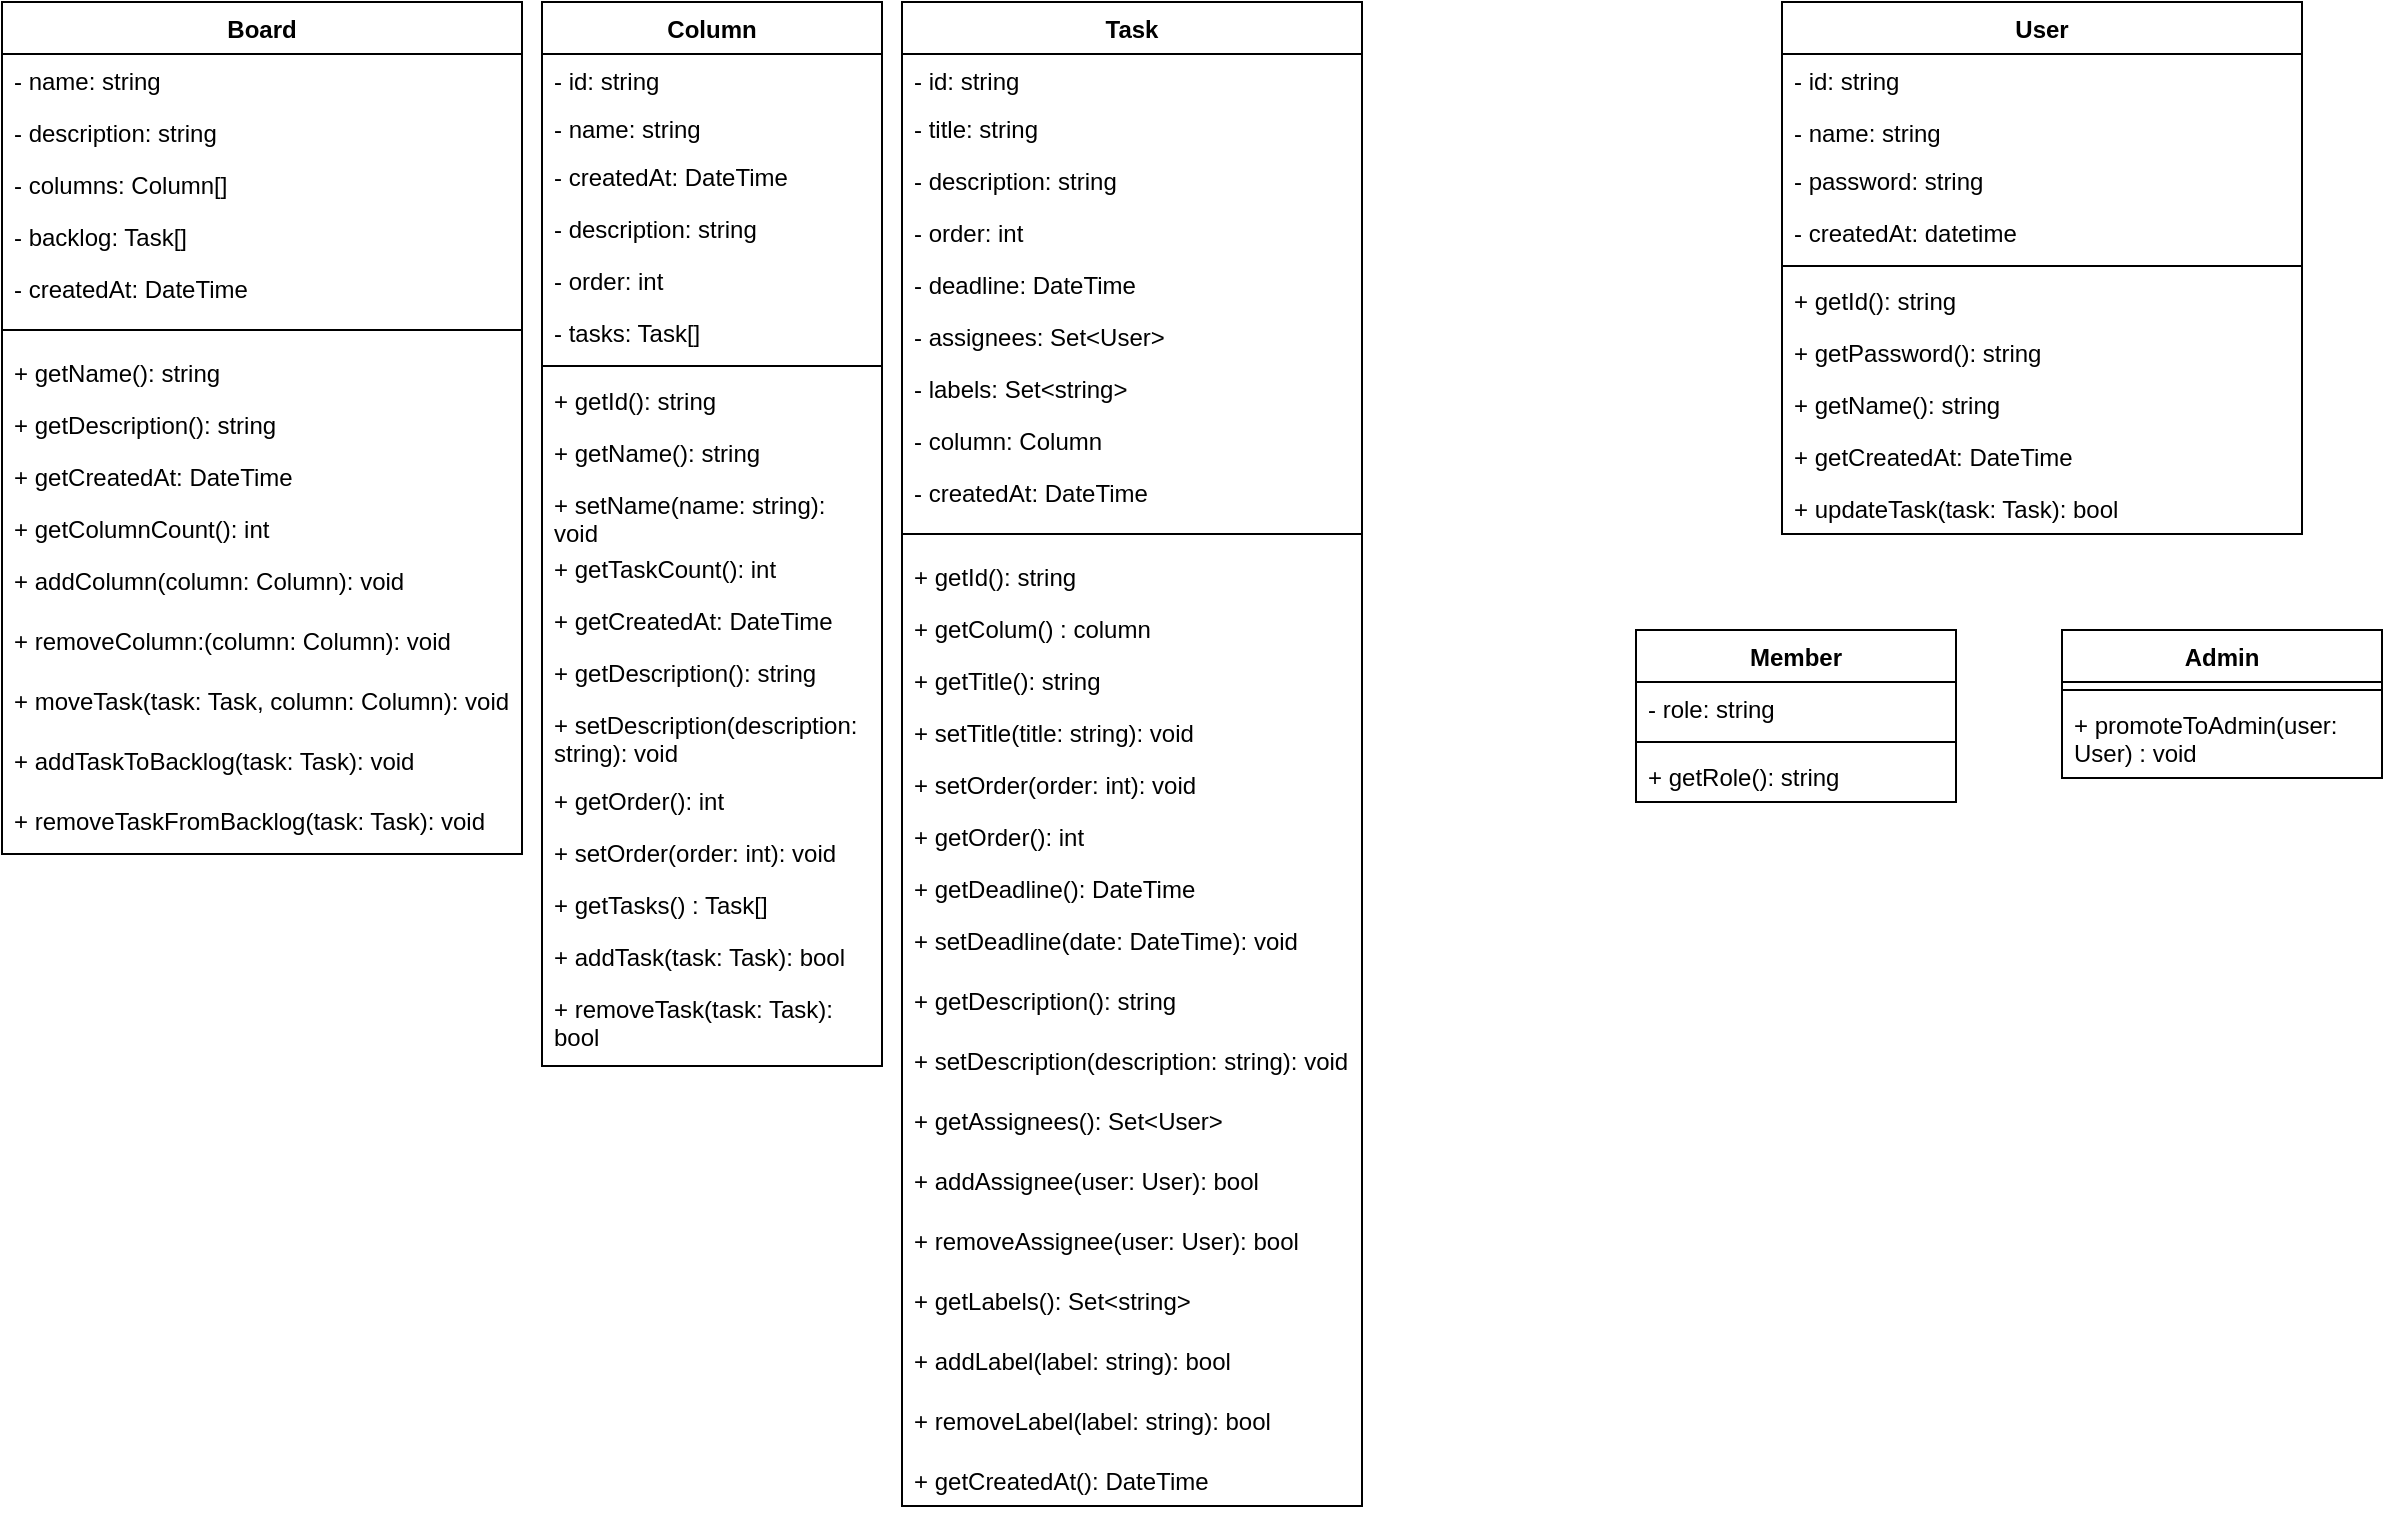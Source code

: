 <mxfile version="21.4.0" type="github">
  <diagram id="C5RBs43oDa-KdzZeNtuy" name="Page-1">
    <mxGraphModel dx="1674" dy="806" grid="1" gridSize="10" guides="1" tooltips="1" connect="1" arrows="1" fold="1" page="1" pageScale="1" pageWidth="827" pageHeight="1169" math="0" shadow="0">
      <root>
        <mxCell id="WIyWlLk6GJQsqaUBKTNV-0" />
        <mxCell id="WIyWlLk6GJQsqaUBKTNV-1" parent="WIyWlLk6GJQsqaUBKTNV-0" />
        <mxCell id="jgywaqWGdooG0wKe2JFm-6" value="Column" style="swimlane;fontStyle=1;align=center;verticalAlign=top;childLayout=stackLayout;horizontal=1;startSize=26;horizontalStack=0;resizeParent=1;resizeParentMax=0;resizeLast=0;collapsible=1;marginBottom=0;whiteSpace=wrap;html=1;" parent="WIyWlLk6GJQsqaUBKTNV-1" vertex="1">
          <mxGeometry x="280" y="10" width="170" height="532" as="geometry" />
        </mxCell>
        <mxCell id="FXQ1gA_LXRRcltiw2oTT-113" value="- id: string" style="text;strokeColor=none;fillColor=none;align=left;verticalAlign=top;spacingLeft=4;spacingRight=4;overflow=hidden;rotatable=0;points=[[0,0.5],[1,0.5]];portConstraint=eastwest;whiteSpace=wrap;html=1;" vertex="1" parent="jgywaqWGdooG0wKe2JFm-6">
          <mxGeometry y="26" width="170" height="24" as="geometry" />
        </mxCell>
        <mxCell id="jgywaqWGdooG0wKe2JFm-7" value="- name: string&lt;br&gt;" style="text;strokeColor=none;fillColor=none;align=left;verticalAlign=top;spacingLeft=4;spacingRight=4;overflow=hidden;rotatable=0;points=[[0,0.5],[1,0.5]];portConstraint=eastwest;whiteSpace=wrap;html=1;" parent="jgywaqWGdooG0wKe2JFm-6" vertex="1">
          <mxGeometry y="50" width="170" height="24" as="geometry" />
        </mxCell>
        <mxCell id="jgywaqWGdooG0wKe2JFm-11" value="- createdAt: DateTime" style="text;strokeColor=none;fillColor=none;align=left;verticalAlign=top;spacingLeft=4;spacingRight=4;overflow=hidden;rotatable=0;points=[[0,0.5],[1,0.5]];portConstraint=eastwest;whiteSpace=wrap;html=1;" parent="jgywaqWGdooG0wKe2JFm-6" vertex="1">
          <mxGeometry y="74" width="170" height="26" as="geometry" />
        </mxCell>
        <mxCell id="jgywaqWGdooG0wKe2JFm-10" value="- description: string" style="text;strokeColor=none;fillColor=none;align=left;verticalAlign=top;spacingLeft=4;spacingRight=4;overflow=hidden;rotatable=0;points=[[0,0.5],[1,0.5]];portConstraint=eastwest;whiteSpace=wrap;html=1;" parent="jgywaqWGdooG0wKe2JFm-6" vertex="1">
          <mxGeometry y="100" width="170" height="26" as="geometry" />
        </mxCell>
        <mxCell id="jgywaqWGdooG0wKe2JFm-12" value="- order: int" style="text;strokeColor=none;fillColor=none;align=left;verticalAlign=top;spacingLeft=4;spacingRight=4;overflow=hidden;rotatable=0;points=[[0,0.5],[1,0.5]];portConstraint=eastwest;whiteSpace=wrap;html=1;" parent="jgywaqWGdooG0wKe2JFm-6" vertex="1">
          <mxGeometry y="126" width="170" height="26" as="geometry" />
        </mxCell>
        <mxCell id="FXQ1gA_LXRRcltiw2oTT-29" value="- tasks: Task[]" style="text;strokeColor=none;fillColor=none;align=left;verticalAlign=top;spacingLeft=4;spacingRight=4;overflow=hidden;rotatable=0;points=[[0,0.5],[1,0.5]];portConstraint=eastwest;whiteSpace=wrap;html=1;" vertex="1" parent="jgywaqWGdooG0wKe2JFm-6">
          <mxGeometry y="152" width="170" height="26" as="geometry" />
        </mxCell>
        <mxCell id="jgywaqWGdooG0wKe2JFm-8" value="" style="line;strokeWidth=1;fillColor=none;align=left;verticalAlign=middle;spacingTop=-1;spacingLeft=3;spacingRight=3;rotatable=0;labelPosition=right;points=[];portConstraint=eastwest;strokeColor=inherit;" parent="jgywaqWGdooG0wKe2JFm-6" vertex="1">
          <mxGeometry y="178" width="170" height="8" as="geometry" />
        </mxCell>
        <mxCell id="FXQ1gA_LXRRcltiw2oTT-114" value="+ getId(): string" style="text;strokeColor=none;fillColor=none;align=left;verticalAlign=top;spacingLeft=4;spacingRight=4;overflow=hidden;rotatable=0;points=[[0,0.5],[1,0.5]];portConstraint=eastwest;whiteSpace=wrap;html=1;" vertex="1" parent="jgywaqWGdooG0wKe2JFm-6">
          <mxGeometry y="186" width="170" height="26" as="geometry" />
        </mxCell>
        <mxCell id="FXQ1gA_LXRRcltiw2oTT-40" value="+ getName(): string" style="text;strokeColor=none;fillColor=none;align=left;verticalAlign=top;spacingLeft=4;spacingRight=4;overflow=hidden;rotatable=0;points=[[0,0.5],[1,0.5]];portConstraint=eastwest;whiteSpace=wrap;html=1;" vertex="1" parent="jgywaqWGdooG0wKe2JFm-6">
          <mxGeometry y="212" width="170" height="26" as="geometry" />
        </mxCell>
        <mxCell id="FXQ1gA_LXRRcltiw2oTT-101" value="+ setName(name: string): void" style="text;strokeColor=none;fillColor=none;align=left;verticalAlign=top;spacingLeft=4;spacingRight=4;overflow=hidden;rotatable=0;points=[[0,0.5],[1,0.5]];portConstraint=eastwest;whiteSpace=wrap;html=1;" vertex="1" parent="jgywaqWGdooG0wKe2JFm-6">
          <mxGeometry y="238" width="170" height="32" as="geometry" />
        </mxCell>
        <mxCell id="FXQ1gA_LXRRcltiw2oTT-110" value="+ getTaskCount(): int" style="text;strokeColor=none;fillColor=none;align=left;verticalAlign=top;spacingLeft=4;spacingRight=4;overflow=hidden;rotatable=0;points=[[0,0.5],[1,0.5]];portConstraint=eastwest;whiteSpace=wrap;html=1;" vertex="1" parent="jgywaqWGdooG0wKe2JFm-6">
          <mxGeometry y="270" width="170" height="26" as="geometry" />
        </mxCell>
        <mxCell id="FXQ1gA_LXRRcltiw2oTT-42" value="+ getCreatedAt: DateTime&lt;br&gt;" style="text;strokeColor=none;fillColor=none;align=left;verticalAlign=top;spacingLeft=4;spacingRight=4;overflow=hidden;rotatable=0;points=[[0,0.5],[1,0.5]];portConstraint=eastwest;whiteSpace=wrap;html=1;" vertex="1" parent="jgywaqWGdooG0wKe2JFm-6">
          <mxGeometry y="296" width="170" height="26" as="geometry" />
        </mxCell>
        <mxCell id="FXQ1gA_LXRRcltiw2oTT-41" value="+ getDescription(): string" style="text;strokeColor=none;fillColor=none;align=left;verticalAlign=top;spacingLeft=4;spacingRight=4;overflow=hidden;rotatable=0;points=[[0,0.5],[1,0.5]];portConstraint=eastwest;whiteSpace=wrap;html=1;" vertex="1" parent="jgywaqWGdooG0wKe2JFm-6">
          <mxGeometry y="322" width="170" height="26" as="geometry" />
        </mxCell>
        <mxCell id="FXQ1gA_LXRRcltiw2oTT-102" value="+ setDescription(description: string): void" style="text;strokeColor=none;fillColor=none;align=left;verticalAlign=top;spacingLeft=4;spacingRight=4;overflow=hidden;rotatable=0;points=[[0,0.5],[1,0.5]];portConstraint=eastwest;whiteSpace=wrap;html=1;" vertex="1" parent="jgywaqWGdooG0wKe2JFm-6">
          <mxGeometry y="348" width="170" height="38" as="geometry" />
        </mxCell>
        <mxCell id="FXQ1gA_LXRRcltiw2oTT-43" value="+ getOrder(): int" style="text;strokeColor=none;fillColor=none;align=left;verticalAlign=top;spacingLeft=4;spacingRight=4;overflow=hidden;rotatable=0;points=[[0,0.5],[1,0.5]];portConstraint=eastwest;whiteSpace=wrap;html=1;" vertex="1" parent="jgywaqWGdooG0wKe2JFm-6">
          <mxGeometry y="386" width="170" height="26" as="geometry" />
        </mxCell>
        <mxCell id="FXQ1gA_LXRRcltiw2oTT-103" value="+ setOrder(order: int): void" style="text;strokeColor=none;fillColor=none;align=left;verticalAlign=top;spacingLeft=4;spacingRight=4;overflow=hidden;rotatable=0;points=[[0,0.5],[1,0.5]];portConstraint=eastwest;whiteSpace=wrap;html=1;" vertex="1" parent="jgywaqWGdooG0wKe2JFm-6">
          <mxGeometry y="412" width="170" height="26" as="geometry" />
        </mxCell>
        <mxCell id="FXQ1gA_LXRRcltiw2oTT-45" value="+ getTasks() : Task[]" style="text;strokeColor=none;fillColor=none;align=left;verticalAlign=top;spacingLeft=4;spacingRight=4;overflow=hidden;rotatable=0;points=[[0,0.5],[1,0.5]];portConstraint=eastwest;whiteSpace=wrap;html=1;" vertex="1" parent="jgywaqWGdooG0wKe2JFm-6">
          <mxGeometry y="438" width="170" height="26" as="geometry" />
        </mxCell>
        <mxCell id="jgywaqWGdooG0wKe2JFm-9" value="+ addTask(task: Task): bool" style="text;strokeColor=none;fillColor=none;align=left;verticalAlign=top;spacingLeft=4;spacingRight=4;overflow=hidden;rotatable=0;points=[[0,0.5],[1,0.5]];portConstraint=eastwest;whiteSpace=wrap;html=1;" parent="jgywaqWGdooG0wKe2JFm-6" vertex="1">
          <mxGeometry y="464" width="170" height="26" as="geometry" />
        </mxCell>
        <mxCell id="FXQ1gA_LXRRcltiw2oTT-44" value="+ removeTask(task: Task): bool" style="text;strokeColor=none;fillColor=none;align=left;verticalAlign=top;spacingLeft=4;spacingRight=4;overflow=hidden;rotatable=0;points=[[0,0.5],[1,0.5]];portConstraint=eastwest;whiteSpace=wrap;html=1;" vertex="1" parent="jgywaqWGdooG0wKe2JFm-6">
          <mxGeometry y="490" width="170" height="42" as="geometry" />
        </mxCell>
        <mxCell id="jgywaqWGdooG0wKe2JFm-14" value="Task" style="swimlane;fontStyle=1;align=center;verticalAlign=top;childLayout=stackLayout;horizontal=1;startSize=26;horizontalStack=0;resizeParent=1;resizeParentMax=0;resizeLast=0;collapsible=1;marginBottom=0;whiteSpace=wrap;html=1;" parent="WIyWlLk6GJQsqaUBKTNV-1" vertex="1">
          <mxGeometry x="460" y="10" width="230" height="752" as="geometry" />
        </mxCell>
        <mxCell id="jgywaqWGdooG0wKe2JFm-15" value="- id: string" style="text;strokeColor=none;fillColor=none;align=left;verticalAlign=top;spacingLeft=4;spacingRight=4;overflow=hidden;rotatable=0;points=[[0,0.5],[1,0.5]];portConstraint=eastwest;whiteSpace=wrap;html=1;" parent="jgywaqWGdooG0wKe2JFm-14" vertex="1">
          <mxGeometry y="26" width="230" height="24" as="geometry" />
        </mxCell>
        <mxCell id="jgywaqWGdooG0wKe2JFm-17" value="- title: string" style="text;strokeColor=none;fillColor=none;align=left;verticalAlign=top;spacingLeft=4;spacingRight=4;overflow=hidden;rotatable=0;points=[[0,0.5],[1,0.5]];portConstraint=eastwest;whiteSpace=wrap;html=1;" parent="jgywaqWGdooG0wKe2JFm-14" vertex="1">
          <mxGeometry y="50" width="230" height="26" as="geometry" />
        </mxCell>
        <mxCell id="jgywaqWGdooG0wKe2JFm-16" value="- description: string" style="text;strokeColor=none;fillColor=none;align=left;verticalAlign=top;spacingLeft=4;spacingRight=4;overflow=hidden;rotatable=0;points=[[0,0.5],[1,0.5]];portConstraint=eastwest;whiteSpace=wrap;html=1;" parent="jgywaqWGdooG0wKe2JFm-14" vertex="1">
          <mxGeometry y="76" width="230" height="26" as="geometry" />
        </mxCell>
        <mxCell id="FXQ1gA_LXRRcltiw2oTT-108" value="- order: int" style="text;strokeColor=none;fillColor=none;align=left;verticalAlign=top;spacingLeft=4;spacingRight=4;overflow=hidden;rotatable=0;points=[[0,0.5],[1,0.5]];portConstraint=eastwest;whiteSpace=wrap;html=1;" vertex="1" parent="jgywaqWGdooG0wKe2JFm-14">
          <mxGeometry y="102" width="230" height="26" as="geometry" />
        </mxCell>
        <mxCell id="jgywaqWGdooG0wKe2JFm-21" value="- deadline: DateTime" style="text;strokeColor=none;fillColor=none;align=left;verticalAlign=top;spacingLeft=4;spacingRight=4;overflow=hidden;rotatable=0;points=[[0,0.5],[1,0.5]];portConstraint=eastwest;whiteSpace=wrap;html=1;" parent="jgywaqWGdooG0wKe2JFm-14" vertex="1">
          <mxGeometry y="128" width="230" height="26" as="geometry" />
        </mxCell>
        <mxCell id="jgywaqWGdooG0wKe2JFm-60" value="- assignees: Set&amp;lt;User&amp;gt;" style="text;strokeColor=none;fillColor=none;align=left;verticalAlign=top;spacingLeft=4;spacingRight=4;overflow=hidden;rotatable=0;points=[[0,0.5],[1,0.5]];portConstraint=eastwest;whiteSpace=wrap;html=1;" parent="jgywaqWGdooG0wKe2JFm-14" vertex="1">
          <mxGeometry y="154" width="230" height="26" as="geometry" />
        </mxCell>
        <mxCell id="jgywaqWGdooG0wKe2JFm-66" value="- labels: Set&amp;lt;string&amp;gt;" style="text;strokeColor=none;fillColor=none;align=left;verticalAlign=top;spacingLeft=4;spacingRight=4;overflow=hidden;rotatable=0;points=[[0,0.5],[1,0.5]];portConstraint=eastwest;whiteSpace=wrap;html=1;" parent="jgywaqWGdooG0wKe2JFm-14" vertex="1">
          <mxGeometry y="180" width="230" height="26" as="geometry" />
        </mxCell>
        <mxCell id="FXQ1gA_LXRRcltiw2oTT-104" value="- column: Column" style="text;strokeColor=none;fillColor=none;align=left;verticalAlign=top;spacingLeft=4;spacingRight=4;overflow=hidden;rotatable=0;points=[[0,0.5],[1,0.5]];portConstraint=eastwest;whiteSpace=wrap;html=1;" vertex="1" parent="jgywaqWGdooG0wKe2JFm-14">
          <mxGeometry y="206" width="230" height="26" as="geometry" />
        </mxCell>
        <mxCell id="FXQ1gA_LXRRcltiw2oTT-63" value="- createdAt: DateTime" style="text;strokeColor=none;fillColor=none;align=left;verticalAlign=top;spacingLeft=4;spacingRight=4;overflow=hidden;rotatable=0;points=[[0,0.5],[1,0.5]];portConstraint=eastwest;whiteSpace=wrap;html=1;" vertex="1" parent="jgywaqWGdooG0wKe2JFm-14">
          <mxGeometry y="232" width="230" height="26" as="geometry" />
        </mxCell>
        <mxCell id="jgywaqWGdooG0wKe2JFm-19" value="" style="line;strokeWidth=1;fillColor=none;align=left;verticalAlign=middle;spacingTop=-1;spacingLeft=3;spacingRight=3;rotatable=0;labelPosition=right;points=[];portConstraint=eastwest;strokeColor=inherit;" parent="jgywaqWGdooG0wKe2JFm-14" vertex="1">
          <mxGeometry y="258" width="230" height="16" as="geometry" />
        </mxCell>
        <mxCell id="FXQ1gA_LXRRcltiw2oTT-50" value="+ getId(): string" style="text;strokeColor=none;fillColor=none;align=left;verticalAlign=top;spacingLeft=4;spacingRight=4;overflow=hidden;rotatable=0;points=[[0,0.5],[1,0.5]];portConstraint=eastwest;whiteSpace=wrap;html=1;" vertex="1" parent="jgywaqWGdooG0wKe2JFm-14">
          <mxGeometry y="274" width="230" height="26" as="geometry" />
        </mxCell>
        <mxCell id="FXQ1gA_LXRRcltiw2oTT-105" value="+ getColum() : column" style="text;strokeColor=none;fillColor=none;align=left;verticalAlign=top;spacingLeft=4;spacingRight=4;overflow=hidden;rotatable=0;points=[[0,0.5],[1,0.5]];portConstraint=eastwest;whiteSpace=wrap;html=1;" vertex="1" parent="jgywaqWGdooG0wKe2JFm-14">
          <mxGeometry y="300" width="230" height="26" as="geometry" />
        </mxCell>
        <mxCell id="FXQ1gA_LXRRcltiw2oTT-51" value="+ getTitle(): string" style="text;strokeColor=none;fillColor=none;align=left;verticalAlign=top;spacingLeft=4;spacingRight=4;overflow=hidden;rotatable=0;points=[[0,0.5],[1,0.5]];portConstraint=eastwest;whiteSpace=wrap;html=1;" vertex="1" parent="jgywaqWGdooG0wKe2JFm-14">
          <mxGeometry y="326" width="230" height="26" as="geometry" />
        </mxCell>
        <mxCell id="FXQ1gA_LXRRcltiw2oTT-56" value="+ setTitle(title: string): void" style="text;strokeColor=none;fillColor=none;align=left;verticalAlign=top;spacingLeft=4;spacingRight=4;overflow=hidden;rotatable=0;points=[[0,0.5],[1,0.5]];portConstraint=eastwest;whiteSpace=wrap;html=1;" vertex="1" parent="jgywaqWGdooG0wKe2JFm-14">
          <mxGeometry y="352" width="230" height="26" as="geometry" />
        </mxCell>
        <mxCell id="FXQ1gA_LXRRcltiw2oTT-107" value="+ setOrder(order: int): void" style="text;strokeColor=none;fillColor=none;align=left;verticalAlign=top;spacingLeft=4;spacingRight=4;overflow=hidden;rotatable=0;points=[[0,0.5],[1,0.5]];portConstraint=eastwest;whiteSpace=wrap;html=1;" vertex="1" parent="jgywaqWGdooG0wKe2JFm-14">
          <mxGeometry y="378" width="230" height="26" as="geometry" />
        </mxCell>
        <mxCell id="FXQ1gA_LXRRcltiw2oTT-106" value="+ getOrder(): int" style="text;strokeColor=none;fillColor=none;align=left;verticalAlign=top;spacingLeft=4;spacingRight=4;overflow=hidden;rotatable=0;points=[[0,0.5],[1,0.5]];portConstraint=eastwest;whiteSpace=wrap;html=1;" vertex="1" parent="jgywaqWGdooG0wKe2JFm-14">
          <mxGeometry y="404" width="230" height="26" as="geometry" />
        </mxCell>
        <mxCell id="FXQ1gA_LXRRcltiw2oTT-53" value="+ getDeadline(): DateTime" style="text;strokeColor=none;fillColor=none;align=left;verticalAlign=top;spacingLeft=4;spacingRight=4;overflow=hidden;rotatable=0;points=[[0,0.5],[1,0.5]];portConstraint=eastwest;whiteSpace=wrap;html=1;" vertex="1" parent="jgywaqWGdooG0wKe2JFm-14">
          <mxGeometry y="430" width="230" height="26" as="geometry" />
        </mxCell>
        <mxCell id="FXQ1gA_LXRRcltiw2oTT-57" value="+ setDeadline(date: DateTime): void" style="text;strokeColor=none;fillColor=none;align=left;verticalAlign=top;spacingLeft=4;spacingRight=4;overflow=hidden;rotatable=0;points=[[0,0.5],[1,0.5]];portConstraint=eastwest;whiteSpace=wrap;html=1;" vertex="1" parent="jgywaqWGdooG0wKe2JFm-14">
          <mxGeometry y="456" width="230" height="30" as="geometry" />
        </mxCell>
        <mxCell id="FXQ1gA_LXRRcltiw2oTT-52" value="+ getDescription(): string" style="text;strokeColor=none;fillColor=none;align=left;verticalAlign=top;spacingLeft=4;spacingRight=4;overflow=hidden;rotatable=0;points=[[0,0.5],[1,0.5]];portConstraint=eastwest;whiteSpace=wrap;html=1;" vertex="1" parent="jgywaqWGdooG0wKe2JFm-14">
          <mxGeometry y="486" width="230" height="30" as="geometry" />
        </mxCell>
        <mxCell id="FXQ1gA_LXRRcltiw2oTT-58" value="+ setDescription(description: string): void" style="text;strokeColor=none;fillColor=none;align=left;verticalAlign=top;spacingLeft=4;spacingRight=4;overflow=hidden;rotatable=0;points=[[0,0.5],[1,0.5]];portConstraint=eastwest;whiteSpace=wrap;html=1;" vertex="1" parent="jgywaqWGdooG0wKe2JFm-14">
          <mxGeometry y="516" width="230" height="30" as="geometry" />
        </mxCell>
        <mxCell id="FXQ1gA_LXRRcltiw2oTT-54" value="+ getAssignees(): Set&amp;lt;User&amp;gt;" style="text;strokeColor=none;fillColor=none;align=left;verticalAlign=top;spacingLeft=4;spacingRight=4;overflow=hidden;rotatable=0;points=[[0,0.5],[1,0.5]];portConstraint=eastwest;whiteSpace=wrap;html=1;" vertex="1" parent="jgywaqWGdooG0wKe2JFm-14">
          <mxGeometry y="546" width="230" height="30" as="geometry" />
        </mxCell>
        <mxCell id="FXQ1gA_LXRRcltiw2oTT-60" value="+ addAssignee(user: User): bool" style="text;strokeColor=none;fillColor=none;align=left;verticalAlign=top;spacingLeft=4;spacingRight=4;overflow=hidden;rotatable=0;points=[[0,0.5],[1,0.5]];portConstraint=eastwest;whiteSpace=wrap;html=1;" vertex="1" parent="jgywaqWGdooG0wKe2JFm-14">
          <mxGeometry y="576" width="230" height="30" as="geometry" />
        </mxCell>
        <mxCell id="FXQ1gA_LXRRcltiw2oTT-59" value="+ removeAssignee(user: User): bool" style="text;strokeColor=none;fillColor=none;align=left;verticalAlign=top;spacingLeft=4;spacingRight=4;overflow=hidden;rotatable=0;points=[[0,0.5],[1,0.5]];portConstraint=eastwest;whiteSpace=wrap;html=1;" vertex="1" parent="jgywaqWGdooG0wKe2JFm-14">
          <mxGeometry y="606" width="230" height="30" as="geometry" />
        </mxCell>
        <mxCell id="FXQ1gA_LXRRcltiw2oTT-61" value="+ getLabels(): Set&amp;lt;string&amp;gt;" style="text;strokeColor=none;fillColor=none;align=left;verticalAlign=top;spacingLeft=4;spacingRight=4;overflow=hidden;rotatable=0;points=[[0,0.5],[1,0.5]];portConstraint=eastwest;whiteSpace=wrap;html=1;" vertex="1" parent="jgywaqWGdooG0wKe2JFm-14">
          <mxGeometry y="636" width="230" height="30" as="geometry" />
        </mxCell>
        <mxCell id="FXQ1gA_LXRRcltiw2oTT-55" value="+ addLabel(label: string): bool" style="text;strokeColor=none;fillColor=none;align=left;verticalAlign=top;spacingLeft=4;spacingRight=4;overflow=hidden;rotatable=0;points=[[0,0.5],[1,0.5]];portConstraint=eastwest;whiteSpace=wrap;html=1;" vertex="1" parent="jgywaqWGdooG0wKe2JFm-14">
          <mxGeometry y="666" width="230" height="30" as="geometry" />
        </mxCell>
        <mxCell id="FXQ1gA_LXRRcltiw2oTT-62" value="+ removeLabel(label: string): bool" style="text;strokeColor=none;fillColor=none;align=left;verticalAlign=top;spacingLeft=4;spacingRight=4;overflow=hidden;rotatable=0;points=[[0,0.5],[1,0.5]];portConstraint=eastwest;whiteSpace=wrap;html=1;" vertex="1" parent="jgywaqWGdooG0wKe2JFm-14">
          <mxGeometry y="696" width="230" height="30" as="geometry" />
        </mxCell>
        <mxCell id="FXQ1gA_LXRRcltiw2oTT-64" value="+ getCreatedAt(): DateTime" style="text;strokeColor=none;fillColor=none;align=left;verticalAlign=top;spacingLeft=4;spacingRight=4;overflow=hidden;rotatable=0;points=[[0,0.5],[1,0.5]];portConstraint=eastwest;whiteSpace=wrap;html=1;" vertex="1" parent="jgywaqWGdooG0wKe2JFm-14">
          <mxGeometry y="726" width="230" height="26" as="geometry" />
        </mxCell>
        <mxCell id="jgywaqWGdooG0wKe2JFm-23" value="Board" style="swimlane;fontStyle=1;align=center;verticalAlign=top;childLayout=stackLayout;horizontal=1;startSize=26;horizontalStack=0;resizeParent=1;resizeParentMax=0;resizeLast=0;collapsible=1;marginBottom=0;whiteSpace=wrap;html=1;" parent="WIyWlLk6GJQsqaUBKTNV-1" vertex="1">
          <mxGeometry x="10" y="10" width="260" height="426" as="geometry" />
        </mxCell>
        <mxCell id="FXQ1gA_LXRRcltiw2oTT-38" value="- name: string" style="text;strokeColor=none;fillColor=none;align=left;verticalAlign=top;spacingLeft=4;spacingRight=4;overflow=hidden;rotatable=0;points=[[0,0.5],[1,0.5]];portConstraint=eastwest;whiteSpace=wrap;html=1;" vertex="1" parent="jgywaqWGdooG0wKe2JFm-23">
          <mxGeometry y="26" width="260" height="26" as="geometry" />
        </mxCell>
        <mxCell id="jgywaqWGdooG0wKe2JFm-26" value="-&amp;nbsp;description: string" style="text;strokeColor=none;fillColor=none;align=left;verticalAlign=top;spacingLeft=4;spacingRight=4;overflow=hidden;rotatable=0;points=[[0,0.5],[1,0.5]];portConstraint=eastwest;whiteSpace=wrap;html=1;" parent="jgywaqWGdooG0wKe2JFm-23" vertex="1">
          <mxGeometry y="52" width="260" height="26" as="geometry" />
        </mxCell>
        <mxCell id="FXQ1gA_LXRRcltiw2oTT-13" value="- columns: Column[]" style="text;strokeColor=none;fillColor=none;align=left;verticalAlign=top;spacingLeft=4;spacingRight=4;overflow=hidden;rotatable=0;points=[[0,0.5],[1,0.5]];portConstraint=eastwest;whiteSpace=wrap;html=1;" vertex="1" parent="jgywaqWGdooG0wKe2JFm-23">
          <mxGeometry y="78" width="260" height="26" as="geometry" />
        </mxCell>
        <mxCell id="FXQ1gA_LXRRcltiw2oTT-19" value="- backlog: Task[]" style="text;strokeColor=none;fillColor=none;align=left;verticalAlign=top;spacingLeft=4;spacingRight=4;overflow=hidden;rotatable=0;points=[[0,0.5],[1,0.5]];portConstraint=eastwest;whiteSpace=wrap;html=1;" vertex="1" parent="jgywaqWGdooG0wKe2JFm-23">
          <mxGeometry y="104" width="260" height="26" as="geometry" />
        </mxCell>
        <mxCell id="jgywaqWGdooG0wKe2JFm-25" value="- createdAt: DateTime" style="text;strokeColor=none;fillColor=none;align=left;verticalAlign=top;spacingLeft=4;spacingRight=4;overflow=hidden;rotatable=0;points=[[0,0.5],[1,0.5]];portConstraint=eastwest;whiteSpace=wrap;html=1;" parent="jgywaqWGdooG0wKe2JFm-23" vertex="1">
          <mxGeometry y="130" width="260" height="26" as="geometry" />
        </mxCell>
        <mxCell id="jgywaqWGdooG0wKe2JFm-28" value="" style="line;strokeWidth=1;fillColor=none;align=left;verticalAlign=middle;spacingTop=-1;spacingLeft=3;spacingRight=3;rotatable=0;labelPosition=right;points=[];portConstraint=eastwest;strokeColor=inherit;" parent="jgywaqWGdooG0wKe2JFm-23" vertex="1">
          <mxGeometry y="156" width="260" height="16" as="geometry" />
        </mxCell>
        <mxCell id="FXQ1gA_LXRRcltiw2oTT-34" value="+ getName(): string" style="text;strokeColor=none;fillColor=none;align=left;verticalAlign=top;spacingLeft=4;spacingRight=4;overflow=hidden;rotatable=0;points=[[0,0.5],[1,0.5]];portConstraint=eastwest;whiteSpace=wrap;html=1;" vertex="1" parent="jgywaqWGdooG0wKe2JFm-23">
          <mxGeometry y="172" width="260" height="26" as="geometry" />
        </mxCell>
        <mxCell id="FXQ1gA_LXRRcltiw2oTT-36" value="+ getDescription(): string" style="text;strokeColor=none;fillColor=none;align=left;verticalAlign=top;spacingLeft=4;spacingRight=4;overflow=hidden;rotatable=0;points=[[0,0.5],[1,0.5]];portConstraint=eastwest;whiteSpace=wrap;html=1;" vertex="1" parent="jgywaqWGdooG0wKe2JFm-23">
          <mxGeometry y="198" width="260" height="26" as="geometry" />
        </mxCell>
        <mxCell id="FXQ1gA_LXRRcltiw2oTT-39" value="+ getCreatedAt: DateTime&lt;br&gt;" style="text;strokeColor=none;fillColor=none;align=left;verticalAlign=top;spacingLeft=4;spacingRight=4;overflow=hidden;rotatable=0;points=[[0,0.5],[1,0.5]];portConstraint=eastwest;whiteSpace=wrap;html=1;" vertex="1" parent="jgywaqWGdooG0wKe2JFm-23">
          <mxGeometry y="224" width="260" height="26" as="geometry" />
        </mxCell>
        <mxCell id="FXQ1gA_LXRRcltiw2oTT-112" value="+ getColumnCount(): int" style="text;strokeColor=none;fillColor=none;align=left;verticalAlign=top;spacingLeft=4;spacingRight=4;overflow=hidden;rotatable=0;points=[[0,0.5],[1,0.5]];portConstraint=eastwest;whiteSpace=wrap;html=1;" vertex="1" parent="jgywaqWGdooG0wKe2JFm-23">
          <mxGeometry y="250" width="260" height="26" as="geometry" />
        </mxCell>
        <mxCell id="FXQ1gA_LXRRcltiw2oTT-21" value="+ addColumn(column: Column): void" style="text;strokeColor=none;fillColor=none;align=left;verticalAlign=top;spacingLeft=4;spacingRight=4;overflow=hidden;rotatable=0;points=[[0,0.5],[1,0.5]];portConstraint=eastwest;whiteSpace=wrap;html=1;" vertex="1" parent="jgywaqWGdooG0wKe2JFm-23">
          <mxGeometry y="276" width="260" height="30" as="geometry" />
        </mxCell>
        <mxCell id="FXQ1gA_LXRRcltiw2oTT-26" value="+ removeColumn:(column: Column): void" style="text;strokeColor=none;fillColor=none;align=left;verticalAlign=top;spacingLeft=4;spacingRight=4;overflow=hidden;rotatable=0;points=[[0,0.5],[1,0.5]];portConstraint=eastwest;whiteSpace=wrap;html=1;" vertex="1" parent="jgywaqWGdooG0wKe2JFm-23">
          <mxGeometry y="306" width="260" height="30" as="geometry" />
        </mxCell>
        <mxCell id="FXQ1gA_LXRRcltiw2oTT-27" value="+ moveTask(task: Task, column: Column): void" style="text;strokeColor=none;fillColor=none;align=left;verticalAlign=top;spacingLeft=4;spacingRight=4;overflow=hidden;rotatable=0;points=[[0,0.5],[1,0.5]];portConstraint=eastwest;whiteSpace=wrap;html=1;" vertex="1" parent="jgywaqWGdooG0wKe2JFm-23">
          <mxGeometry y="336" width="260" height="30" as="geometry" />
        </mxCell>
        <mxCell id="FXQ1gA_LXRRcltiw2oTT-28" value="+ addTaskToBacklog(task: Task): void" style="text;strokeColor=none;fillColor=none;align=left;verticalAlign=top;spacingLeft=4;spacingRight=4;overflow=hidden;rotatable=0;points=[[0,0.5],[1,0.5]];portConstraint=eastwest;whiteSpace=wrap;html=1;" vertex="1" parent="jgywaqWGdooG0wKe2JFm-23">
          <mxGeometry y="366" width="260" height="30" as="geometry" />
        </mxCell>
        <mxCell id="FXQ1gA_LXRRcltiw2oTT-30" value="+ removeTaskFromBacklog(task: Task): void" style="text;strokeColor=none;fillColor=none;align=left;verticalAlign=top;spacingLeft=4;spacingRight=4;overflow=hidden;rotatable=0;points=[[0,0.5],[1,0.5]];portConstraint=eastwest;whiteSpace=wrap;html=1;" vertex="1" parent="jgywaqWGdooG0wKe2JFm-23">
          <mxGeometry y="396" width="260" height="30" as="geometry" />
        </mxCell>
        <mxCell id="jgywaqWGdooG0wKe2JFm-30" value="User" style="swimlane;fontStyle=1;align=center;verticalAlign=top;childLayout=stackLayout;horizontal=1;startSize=26;horizontalStack=0;resizeParent=1;resizeParentMax=0;resizeLast=0;collapsible=1;marginBottom=0;whiteSpace=wrap;html=1;" parent="WIyWlLk6GJQsqaUBKTNV-1" vertex="1">
          <mxGeometry x="900" y="10" width="260" height="266" as="geometry" />
        </mxCell>
        <mxCell id="FXQ1gA_LXRRcltiw2oTT-65" value="- id: string" style="text;strokeColor=none;fillColor=none;align=left;verticalAlign=top;spacingLeft=4;spacingRight=4;overflow=hidden;rotatable=0;points=[[0,0.5],[1,0.5]];portConstraint=eastwest;whiteSpace=wrap;html=1;" vertex="1" parent="jgywaqWGdooG0wKe2JFm-30">
          <mxGeometry y="26" width="260" height="26" as="geometry" />
        </mxCell>
        <mxCell id="jgywaqWGdooG0wKe2JFm-31" value="- name: string&lt;br&gt;" style="text;strokeColor=none;fillColor=none;align=left;verticalAlign=top;spacingLeft=4;spacingRight=4;overflow=hidden;rotatable=0;points=[[0,0.5],[1,0.5]];portConstraint=eastwest;whiteSpace=wrap;html=1;" parent="jgywaqWGdooG0wKe2JFm-30" vertex="1">
          <mxGeometry y="52" width="260" height="24" as="geometry" />
        </mxCell>
        <mxCell id="FXQ1gA_LXRRcltiw2oTT-90" value="- password: string" style="text;strokeColor=none;fillColor=none;align=left;verticalAlign=top;spacingLeft=4;spacingRight=4;overflow=hidden;rotatable=0;points=[[0,0.5],[1,0.5]];portConstraint=eastwest;whiteSpace=wrap;html=1;" vertex="1" parent="jgywaqWGdooG0wKe2JFm-30">
          <mxGeometry y="76" width="260" height="26" as="geometry" />
        </mxCell>
        <mxCell id="jgywaqWGdooG0wKe2JFm-32" value="- createdAt: datetime" style="text;strokeColor=none;fillColor=none;align=left;verticalAlign=top;spacingLeft=4;spacingRight=4;overflow=hidden;rotatable=0;points=[[0,0.5],[1,0.5]];portConstraint=eastwest;whiteSpace=wrap;html=1;" parent="jgywaqWGdooG0wKe2JFm-30" vertex="1">
          <mxGeometry y="102" width="260" height="26" as="geometry" />
        </mxCell>
        <mxCell id="jgywaqWGdooG0wKe2JFm-35" value="" style="line;strokeWidth=1;fillColor=none;align=left;verticalAlign=middle;spacingTop=-1;spacingLeft=3;spacingRight=3;rotatable=0;labelPosition=right;points=[];portConstraint=eastwest;strokeColor=inherit;" parent="jgywaqWGdooG0wKe2JFm-30" vertex="1">
          <mxGeometry y="128" width="260" height="8" as="geometry" />
        </mxCell>
        <mxCell id="FXQ1gA_LXRRcltiw2oTT-66" value="+ getId(): string" style="text;strokeColor=none;fillColor=none;align=left;verticalAlign=top;spacingLeft=4;spacingRight=4;overflow=hidden;rotatable=0;points=[[0,0.5],[1,0.5]];portConstraint=eastwest;whiteSpace=wrap;html=1;" vertex="1" parent="jgywaqWGdooG0wKe2JFm-30">
          <mxGeometry y="136" width="260" height="26" as="geometry" />
        </mxCell>
        <mxCell id="FXQ1gA_LXRRcltiw2oTT-91" value="+ getPassword(): string" style="text;strokeColor=none;fillColor=none;align=left;verticalAlign=top;spacingLeft=4;spacingRight=4;overflow=hidden;rotatable=0;points=[[0,0.5],[1,0.5]];portConstraint=eastwest;whiteSpace=wrap;html=1;" vertex="1" parent="jgywaqWGdooG0wKe2JFm-30">
          <mxGeometry y="162" width="260" height="26" as="geometry" />
        </mxCell>
        <mxCell id="FXQ1gA_LXRRcltiw2oTT-67" value="+ getName(): string" style="text;strokeColor=none;fillColor=none;align=left;verticalAlign=top;spacingLeft=4;spacingRight=4;overflow=hidden;rotatable=0;points=[[0,0.5],[1,0.5]];portConstraint=eastwest;whiteSpace=wrap;html=1;" vertex="1" parent="jgywaqWGdooG0wKe2JFm-30">
          <mxGeometry y="188" width="260" height="26" as="geometry" />
        </mxCell>
        <mxCell id="FXQ1gA_LXRRcltiw2oTT-68" value="+ getCreatedAt: DateTime&lt;br&gt;" style="text;strokeColor=none;fillColor=none;align=left;verticalAlign=top;spacingLeft=4;spacingRight=4;overflow=hidden;rotatable=0;points=[[0,0.5],[1,0.5]];portConstraint=eastwest;whiteSpace=wrap;html=1;" vertex="1" parent="jgywaqWGdooG0wKe2JFm-30">
          <mxGeometry y="214" width="260" height="26" as="geometry" />
        </mxCell>
        <mxCell id="FXQ1gA_LXRRcltiw2oTT-92" value="+ updateTask(task: Task): bool" style="text;strokeColor=none;fillColor=none;align=left;verticalAlign=top;spacingLeft=4;spacingRight=4;overflow=hidden;rotatable=0;points=[[0,0.5],[1,0.5]];portConstraint=eastwest;whiteSpace=wrap;html=1;" vertex="1" parent="jgywaqWGdooG0wKe2JFm-30">
          <mxGeometry y="240" width="260" height="26" as="geometry" />
        </mxCell>
        <mxCell id="FXQ1gA_LXRRcltiw2oTT-70" value="Member" style="swimlane;fontStyle=1;align=center;verticalAlign=top;childLayout=stackLayout;horizontal=1;startSize=26;horizontalStack=0;resizeParent=1;resizeParentMax=0;resizeLast=0;collapsible=1;marginBottom=0;whiteSpace=wrap;html=1;" vertex="1" parent="WIyWlLk6GJQsqaUBKTNV-1">
          <mxGeometry x="827" y="324" width="160" height="86" as="geometry" />
        </mxCell>
        <mxCell id="FXQ1gA_LXRRcltiw2oTT-71" value="- role: string" style="text;strokeColor=none;fillColor=none;align=left;verticalAlign=top;spacingLeft=4;spacingRight=4;overflow=hidden;rotatable=0;points=[[0,0.5],[1,0.5]];portConstraint=eastwest;whiteSpace=wrap;html=1;" vertex="1" parent="FXQ1gA_LXRRcltiw2oTT-70">
          <mxGeometry y="26" width="160" height="26" as="geometry" />
        </mxCell>
        <mxCell id="FXQ1gA_LXRRcltiw2oTT-74" value="" style="line;strokeWidth=1;fillColor=none;align=left;verticalAlign=middle;spacingTop=-1;spacingLeft=3;spacingRight=3;rotatable=0;labelPosition=right;points=[];portConstraint=eastwest;strokeColor=inherit;" vertex="1" parent="FXQ1gA_LXRRcltiw2oTT-70">
          <mxGeometry y="52" width="160" height="8" as="geometry" />
        </mxCell>
        <mxCell id="FXQ1gA_LXRRcltiw2oTT-75" value="+ getRole(): string" style="text;strokeColor=none;fillColor=none;align=left;verticalAlign=top;spacingLeft=4;spacingRight=4;overflow=hidden;rotatable=0;points=[[0,0.5],[1,0.5]];portConstraint=eastwest;whiteSpace=wrap;html=1;" vertex="1" parent="FXQ1gA_LXRRcltiw2oTT-70">
          <mxGeometry y="60" width="160" height="26" as="geometry" />
        </mxCell>
        <mxCell id="FXQ1gA_LXRRcltiw2oTT-82" value="Admin" style="swimlane;fontStyle=1;align=center;verticalAlign=top;childLayout=stackLayout;horizontal=1;startSize=26;horizontalStack=0;resizeParent=1;resizeParentMax=0;resizeLast=0;collapsible=1;marginBottom=0;whiteSpace=wrap;html=1;" vertex="1" parent="WIyWlLk6GJQsqaUBKTNV-1">
          <mxGeometry x="1040" y="324" width="160" height="74" as="geometry" />
        </mxCell>
        <mxCell id="FXQ1gA_LXRRcltiw2oTT-86" value="" style="line;strokeWidth=1;fillColor=none;align=left;verticalAlign=middle;spacingTop=-1;spacingLeft=3;spacingRight=3;rotatable=0;labelPosition=right;points=[];portConstraint=eastwest;strokeColor=inherit;" vertex="1" parent="FXQ1gA_LXRRcltiw2oTT-82">
          <mxGeometry y="26" width="160" height="8" as="geometry" />
        </mxCell>
        <mxCell id="FXQ1gA_LXRRcltiw2oTT-115" value="+ promoteToAdmin(user: User) : void" style="text;strokeColor=none;fillColor=none;align=left;verticalAlign=top;spacingLeft=4;spacingRight=4;overflow=hidden;rotatable=0;points=[[0,0.5],[1,0.5]];portConstraint=eastwest;whiteSpace=wrap;html=1;" vertex="1" parent="FXQ1gA_LXRRcltiw2oTT-82">
          <mxGeometry y="34" width="160" height="40" as="geometry" />
        </mxCell>
      </root>
    </mxGraphModel>
  </diagram>
</mxfile>
